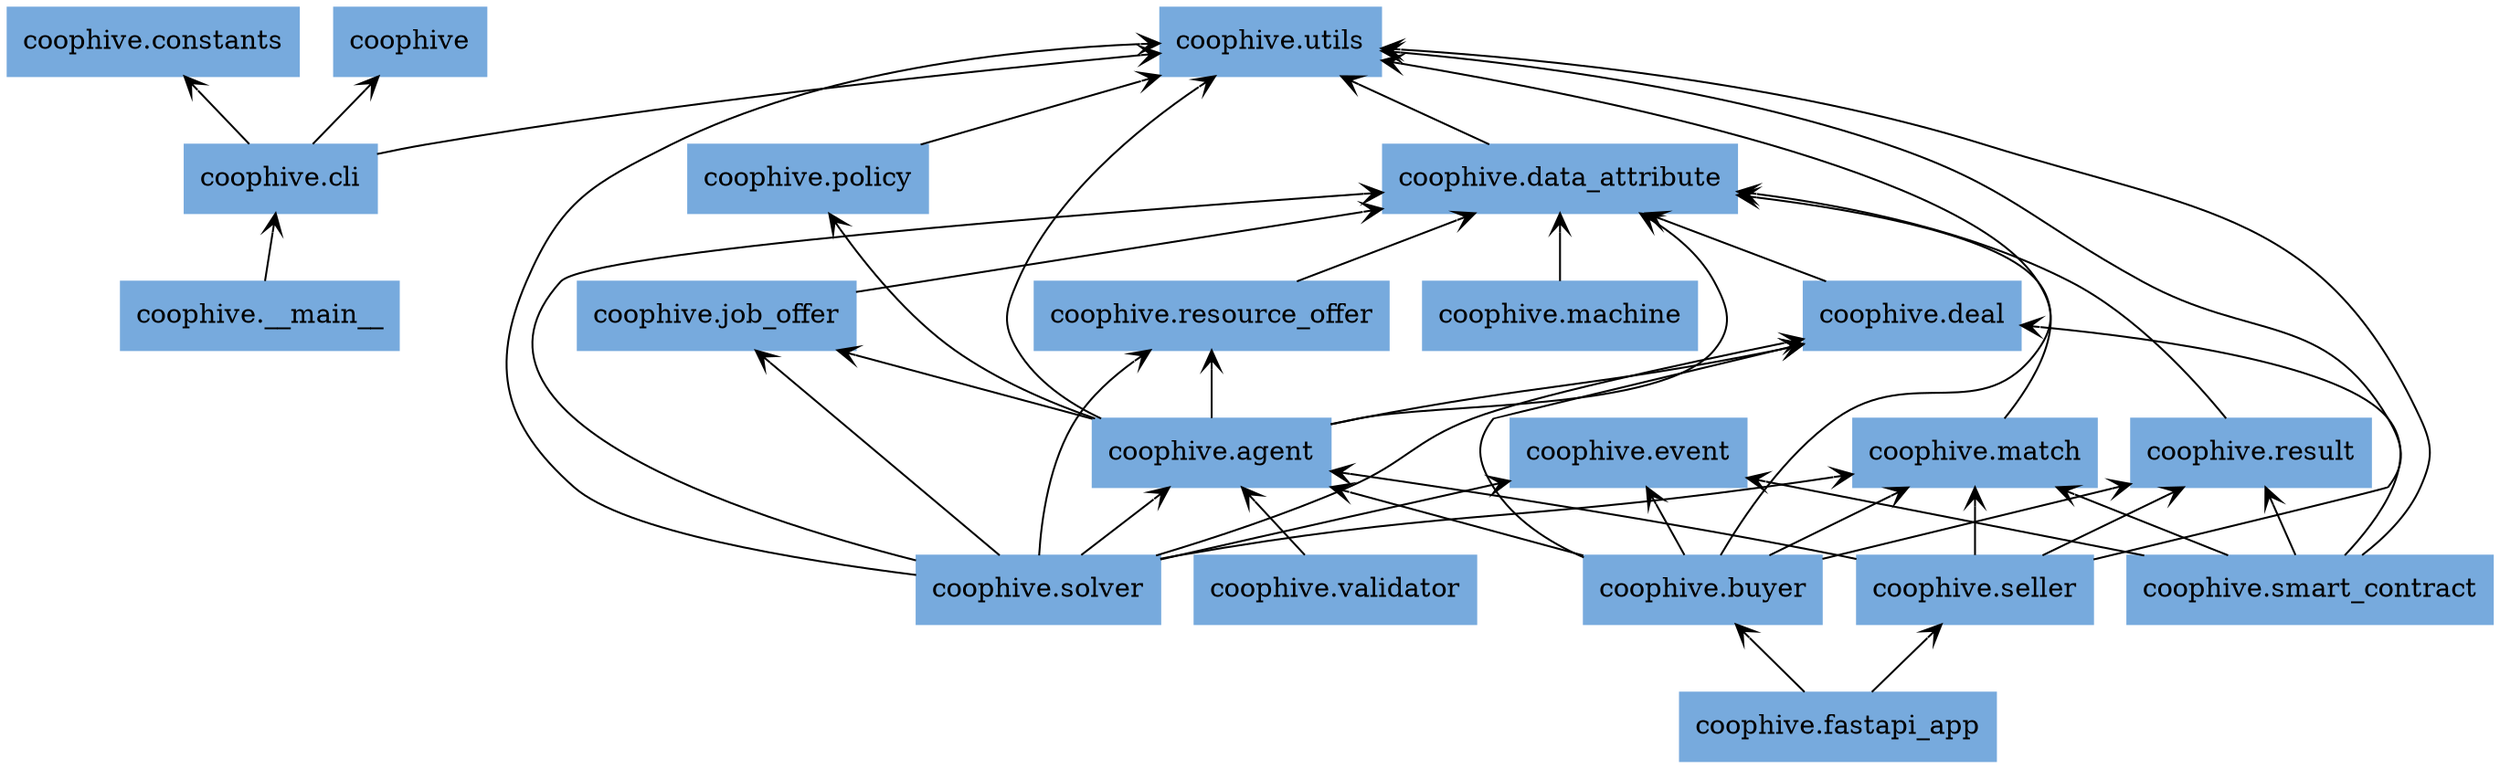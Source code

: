 digraph "packages_coophive" {
rankdir=BT
charset="utf-8"
"coophive" [color="#77AADD", label=<coophive>, shape="box", style="filled"];
"coophive.__main__" [color="#77AADD", label=<coophive.__main__>, shape="box", style="filled"];
"coophive.agent" [color="#77AADD", label=<coophive.agent>, shape="box", style="filled"];
"coophive.buyer" [color="#77AADD", label=<coophive.buyer>, shape="box", style="filled"];
"coophive.cli" [color="#77AADD", label=<coophive.cli>, shape="box", style="filled"];
"coophive.constants" [color="#77AADD", label=<coophive.constants>, shape="box", style="filled"];
"coophive.data_attribute" [color="#77AADD", label=<coophive.data_attribute>, shape="box", style="filled"];
"coophive.deal" [color="#77AADD", label=<coophive.deal>, shape="box", style="filled"];
"coophive.event" [color="#77AADD", label=<coophive.event>, shape="box", style="filled"];
"coophive.fastapi_app" [color="#77AADD", label=<coophive.fastapi_app>, shape="box", style="filled"];
"coophive.job_offer" [color="#77AADD", label=<coophive.job_offer>, shape="box", style="filled"];
"coophive.machine" [color="#77AADD", label=<coophive.machine>, shape="box", style="filled"];
"coophive.match" [color="#77AADD", label=<coophive.match>, shape="box", style="filled"];
"coophive.policy" [color="#77AADD", label=<coophive.policy>, shape="box", style="filled"];
"coophive.resource_offer" [color="#77AADD", label=<coophive.resource_offer>, shape="box", style="filled"];
"coophive.result" [color="#77AADD", label=<coophive.result>, shape="box", style="filled"];
"coophive.seller" [color="#77AADD", label=<coophive.seller>, shape="box", style="filled"];
"coophive.smart_contract" [color="#77AADD", label=<coophive.smart_contract>, shape="box", style="filled"];
"coophive.solver" [color="#77AADD", label=<coophive.solver>, shape="box", style="filled"];
"coophive.utils" [color="#77AADD", label=<coophive.utils>, shape="box", style="filled"];
"coophive.validator" [color="#77AADD", label=<coophive.validator>, shape="box", style="filled"];
"coophive.__main__" -> "coophive.cli" [arrowhead="open", arrowtail="none"];
"coophive.agent" -> "coophive.data_attribute" [arrowhead="open", arrowtail="none"];
"coophive.agent" -> "coophive.deal" [arrowhead="open", arrowtail="none"];
"coophive.agent" -> "coophive.job_offer" [arrowhead="open", arrowtail="none"];
"coophive.agent" -> "coophive.policy" [arrowhead="open", arrowtail="none"];
"coophive.agent" -> "coophive.resource_offer" [arrowhead="open", arrowtail="none"];
"coophive.agent" -> "coophive.utils" [arrowhead="open", arrowtail="none"];
"coophive.buyer" -> "coophive.agent" [arrowhead="open", arrowtail="none"];
"coophive.buyer" -> "coophive.deal" [arrowhead="open", arrowtail="none"];
"coophive.buyer" -> "coophive.event" [arrowhead="open", arrowtail="none"];
"coophive.buyer" -> "coophive.match" [arrowhead="open", arrowtail="none"];
"coophive.buyer" -> "coophive.result" [arrowhead="open", arrowtail="none"];
"coophive.buyer" -> "coophive.utils" [arrowhead="open", arrowtail="none"];
"coophive.cli" -> "coophive" [arrowhead="open", arrowtail="none"];
"coophive.cli" -> "coophive.constants" [arrowhead="open", arrowtail="none"];
"coophive.cli" -> "coophive.utils" [arrowhead="open", arrowtail="none"];
"coophive.data_attribute" -> "coophive.utils" [arrowhead="open", arrowtail="none"];
"coophive.deal" -> "coophive.data_attribute" [arrowhead="open", arrowtail="none"];
"coophive.fastapi_app" -> "coophive.buyer" [arrowhead="open", arrowtail="none"];
"coophive.fastapi_app" -> "coophive.seller" [arrowhead="open", arrowtail="none"];
"coophive.job_offer" -> "coophive.data_attribute" [arrowhead="open", arrowtail="none"];
"coophive.machine" -> "coophive.data_attribute" [arrowhead="open", arrowtail="none"];
"coophive.match" -> "coophive.data_attribute" [arrowhead="open", arrowtail="none"];
"coophive.policy" -> "coophive.utils" [arrowhead="open", arrowtail="none"];
"coophive.resource_offer" -> "coophive.data_attribute" [arrowhead="open", arrowtail="none"];
"coophive.result" -> "coophive.data_attribute" [arrowhead="open", arrowtail="none"];
"coophive.seller" -> "coophive.agent" [arrowhead="open", arrowtail="none"];
"coophive.seller" -> "coophive.match" [arrowhead="open", arrowtail="none"];
"coophive.seller" -> "coophive.result" [arrowhead="open", arrowtail="none"];
"coophive.seller" -> "coophive.utils" [arrowhead="open", arrowtail="none"];
"coophive.smart_contract" -> "coophive.deal" [arrowhead="open", arrowtail="none"];
"coophive.smart_contract" -> "coophive.event" [arrowhead="open", arrowtail="none"];
"coophive.smart_contract" -> "coophive.match" [arrowhead="open", arrowtail="none"];
"coophive.smart_contract" -> "coophive.result" [arrowhead="open", arrowtail="none"];
"coophive.smart_contract" -> "coophive.utils" [arrowhead="open", arrowtail="none"];
"coophive.solver" -> "coophive.agent" [arrowhead="open", arrowtail="none"];
"coophive.solver" -> "coophive.data_attribute" [arrowhead="open", arrowtail="none"];
"coophive.solver" -> "coophive.deal" [arrowhead="open", arrowtail="none"];
"coophive.solver" -> "coophive.event" [arrowhead="open", arrowtail="none"];
"coophive.solver" -> "coophive.job_offer" [arrowhead="open", arrowtail="none"];
"coophive.solver" -> "coophive.match" [arrowhead="open", arrowtail="none"];
"coophive.solver" -> "coophive.resource_offer" [arrowhead="open", arrowtail="none"];
"coophive.solver" -> "coophive.utils" [arrowhead="open", arrowtail="none"];
"coophive.validator" -> "coophive.agent" [arrowhead="open", arrowtail="none"];
}

